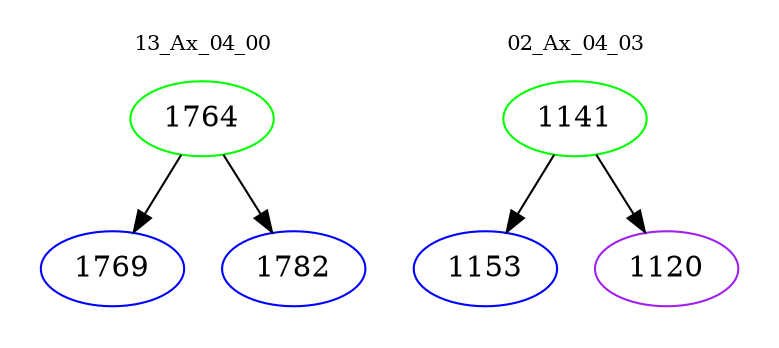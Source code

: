 digraph{
subgraph cluster_0 {
color = white
label = "13_Ax_04_00";
fontsize=10;
T0_1764 [label="1764", color="green"]
T0_1764 -> T0_1769 [color="black"]
T0_1769 [label="1769", color="blue"]
T0_1764 -> T0_1782 [color="black"]
T0_1782 [label="1782", color="blue"]
}
subgraph cluster_1 {
color = white
label = "02_Ax_04_03";
fontsize=10;
T1_1141 [label="1141", color="green"]
T1_1141 -> T1_1153 [color="black"]
T1_1153 [label="1153", color="blue"]
T1_1141 -> T1_1120 [color="black"]
T1_1120 [label="1120", color="purple"]
}
}
